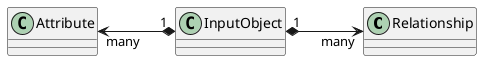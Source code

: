 @startuml
Relationship "many" <-l-* "1" InputObject : "            "
Attribute "many" <-r-* "1" InputObject : "            "
@enduml
